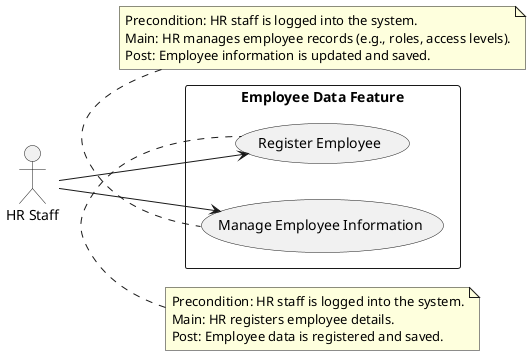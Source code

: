 @startuml
left to right direction

actor "HR Staff" as HR

rectangle "Employee Data Feature" as System {
    usecase "Register Employee" as UC_RegisterEmployee
    usecase "Manage Employee Information" as UC_ManageEmployee
}

HR --> UC_RegisterEmployee
HR --> UC_ManageEmployee

note top of UC_RegisterEmployee
    Precondition: HR staff is logged into the system.
    Main: HR registers employee details.
    Post: Employee data is registered and saved.
end note

note top of UC_ManageEmployee
    Precondition: HR staff is logged into the system.
    Main: HR manages employee records (e.g., roles, access levels).
    Post: Employee information is updated and saved.
end note

@enduml
